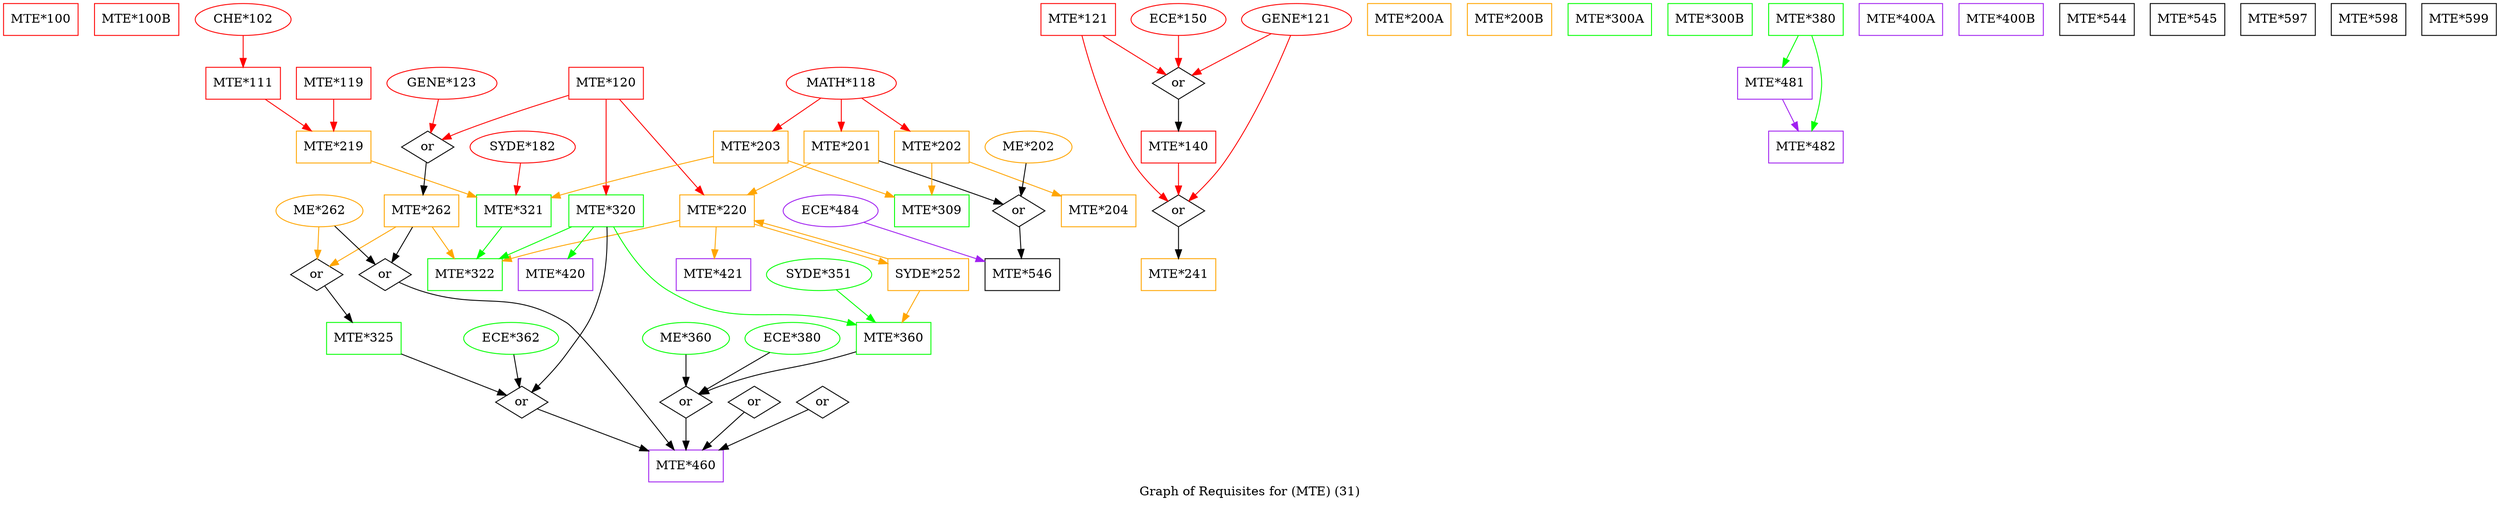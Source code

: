 strict digraph "" {
	graph [bb="0,0,2686.5,563",
		label="Graph of Requisites for (MTE) (31)",
		lheight=0.21,
		lp="1343.2,11.5",
		lwidth=3.46
	];
	node [label="\N"];
	"MTE*100"	[color=red,
		height=0.5,
		pos="305.49,545",
		shape=box,
		width=1.1667];
	"MTE*100B"	[color=red,
		height=0.5,
		pos="413.49,545",
		shape=box,
		width=1.3194];
	"MTE*111"	[color=red,
		height=0.5,
		pos="532.49,473",
		shape=box,
		width=1.1667];
	"MTE*219"	[color=orange,
		height=0.5,
		pos="593.49,401",
		shape=box,
		width=1.1667];
	"MTE*111" -> "MTE*219"	[color=red,
		pos="e,578.59,419.1 547.57,454.7 554.89,446.3 563.8,436.07 571.83,426.86"];
	"MTE*321"	[color=green,
		height=0.5,
		pos="595.49,329",
		shape=box,
		width=1.1667];
	"MTE*219" -> "MTE*321"	[color=orange,
		pos="e,595.01,347.1 593.99,382.7 594.21,374.98 594.47,365.71 594.72,357.11"];
	"MTE*322"	[color=green,
		height=0.5,
		pos="597.49,257",
		shape=box,
		width=1.1667];
	"MTE*321" -> "MTE*322"	[color=green,
		pos="e,597.01,275.1 595.99,310.7 596.21,302.98 596.47,293.71 596.72,285.11"];
	"CHE*102"	[color=red,
		height=0.5,
		pos="532.49,545",
		width=1.4985];
	"CHE*102" -> "MTE*111"	[color=red,
		pos="e,532.49,491.1 532.49,526.7 532.49,518.98 532.49,509.71 532.49,501.11"];
	"MTE*119"	[color=red,
		height=0.5,
		pos="634.49,473",
		shape=box,
		width=1.1667];
	"MTE*119" -> "MTE*219"	[color=red,
		pos="e,603.51,419.1 624.36,454.7 619.64,446.64 613.93,436.89 608.71,427.98"];
	"MTE*120"	[color=red,
		height=0.5,
		pos="348.49,473",
		shape=box,
		width=1.1667];
	"MTE*220"	[color=orange,
		height=0.5,
		pos="702.49,329",
		shape=box,
		width=1.1667];
	"MTE*120" -> "MTE*220"	[color=red,
		pos="e,660.14,342.98 390.68,462.92 423.34,454.68 468.86,440.5 504.49,419 524.41,406.98 522.53,394.94 542.49,383 552.1,377.25 607.43,359.43 \
650.36,346.02"];
	or351	[height=0.5,
		label=or,
		pos="222.49,401",
		shape=diamond,
		width=0.81703];
	"MTE*120" -> or351	[color=red,
		pos="e,237.06,410.09 317.67,454.88 295.53,442.58 266.15,426.25 245.91,415.01"];
	"MTE*320"	[color=green,
		height=0.5,
		pos="348.49,329",
		shape=box,
		width=1.1667];
	"MTE*120" -> "MTE*320"	[color=red,
		pos="e,348.49,347.19 348.49,454.87 348.49,430.67 348.49,386.21 348.49,357.39"];
	"SYDE*252"	[color=orange,
		height=0.5,
		pos="805.49,257",
		shape=box,
		width=1.2639];
	"MTE*220" -> "SYDE*252"	[color=orange,
		pos="e,774.43,275.1 722.04,310.7 734.45,301.63 750.81,290.4 765.8,280.65"];
	"MTE*220" -> "MTE*322"	[color=orange,
		pos="e,623.28,275.19 676.81,310.88 663.21,301.81 646.32,290.55 631.63,280.76"];
	"MTE*421"	[color=purple,
		height=0.5,
		pos="699.49,257",
		shape=box,
		width=1.1667];
	"MTE*220" -> "MTE*421"	[color=orange,
		pos="e,700.23,275.1 701.75,310.7 701.42,302.98 701.03,293.71 700.66,285.11"];
	"MTE*262"	[color=orange,
		height=0.5,
		pos="220.49,329",
		shape=box,
		width=1.1667];
	or351 -> "MTE*262"	[pos="e,220.99,347.28 222.01,383.05 221.79,375.35 221.52,366.03 221.28,357.36"];
	"MTE*320" -> "MTE*322"	[color=green,
		pos="e,555.33,270.93 390.75,316.74 429.92,306.23 489.75,289.95 541.49,275 542.76,274.64 544.04,274.26 545.32,273.89"];
	"MTE*360"	[color=green,
		height=0.5,
		pos="445.49,185",
		shape=box,
		width=1.1667];
	"MTE*320" -> "MTE*360"	[color=green,
		pos="e,475.79,203.2 390.79,326.96 428.54,323.52 481.85,311.89 508.49,275 517.86,262.03 515.25,253.51 508.49,239 503.07,227.34 493.68,\
217.34 483.78,209.26"];
	"MTE*420"	[color=purple,
		height=0.5,
		pos="321.49,257",
		shape=box,
		width=1.1667];
	"MTE*320" -> "MTE*420"	[color=green,
		pos="e,328.09,275.1 341.82,310.7 338.78,302.81 335.11,293.3 331.73,284.55"];
	"orMTE*4603"	[height=0.5,
		label=or,
		pos="216.49,113",
		shape=diamond,
		width=0.81703];
	"MTE*320" -> "orMTE*4603"	[pos="e,221.08,128.49 313.53,310.9 298.47,302.01 281.77,289.87 270.49,275 266.22,269.36 237.95,181.53 224.11,138.03"];
	"SYDE*252" -> "MTE*220"	[color=orange,
		pos="e,733.59,310.88 786.11,275.19 773.69,284.27 757.28,295.53 742.24,305.31"];
	"SYDE*252" -> "MTE*360"	[color=orange,
		pos="e,487.63,200.7 759.73,241.26 756.62,240.44 753.52,239.68 750.49,239 642.38,214.79 609.34,228.31 497.6,203.01"];
	"MTE*262" -> "MTE*322"	[color=orange,
		pos="e,555.42,266.21 262.78,318.28 274.04,315.8 286.21,313.21 297.49,311 390.86,292.74 414.88,291.93 508.49,275 520.47,272.84 533.33,\
270.43 545.45,268.12"];
	or352	[height=0.5,
		label=or,
		pos="183.49,257",
		shape=diamond,
		width=0.81703];
	"MTE*262" -> or352	[color=orange,
		pos="e,190.33,270.93 211.35,310.7 206.42,301.37 200.29,289.77 195.03,279.83"];
	"orMTE*4602"	[height=0.5,
		label=or,
		pos="106.49,257",
		shape=diamond,
		width=0.81703];
	"MTE*262" -> "orMTE*4602"	[pos="e,120.59,266.65 192.61,310.88 173.19,298.95 147.6,283.24 129.38,272.05"];
	"orMTE*4600"	[height=0.5,
		label=or,
		pos="332.49,113",
		shape=diamond,
		width=0.81703];
	"MTE*360" -> "orMTE*4600"	[pos="e,346.46,122.65 417.85,166.88 398.6,154.95 373.24,139.24 355.17,128.05"];
	"MTE*460"	[color=purple,
		height=0.5,
		pos="332.49,41",
		shape=box,
		width=1.1667];
	"orMTE*4603" -> "MTE*460"	[pos="e,303.93,59.236 230.72,103.42 246.67,93.791 273.18,77.791 295.15,64.535"];
	"MTE*121"	[color=red,
		height=0.5,
		pos="1088.5,545",
		shape=box,
		width=1.1667];
	or349	[height=0.5,
		label=or,
		pos="1201.5,473",
		shape=diamond,
		width=0.81703];
	"MTE*121" -> or349	[color=red,
		pos="e,1187.5,482.65 1116.1,526.88 1135.4,514.95 1160.8,499.24 1178.8,488.05"];
	or350	[height=0.5,
		label=or,
		pos="1201.5,329",
		shape=diamond,
		width=0.81703];
	"MTE*121" -> or350	[color=red,
		pos="e,1189.6,339.87 1092.6,526.99 1100.6,496.44 1119.9,431.01 1150.5,383 1159.1,369.44 1171.6,356.4 1182.1,346.64"];
	"MTE*140"	[color=red,
		height=0.5,
		pos="1201.5,401",
		shape=box,
		width=1.1667];
	or349 -> "MTE*140"	[pos="e,1201.5,419.1 1201.5,454.7 1201.5,446.98 1201.5,437.71 1201.5,429.11"];
	"MTE*241"	[color=orange,
		height=0.5,
		pos="1201.5,257",
		shape=box,
		width=1.1667];
	or350 -> "MTE*241"	[pos="e,1201.5,275.1 1201.5,310.7 1201.5,302.98 1201.5,293.71 1201.5,285.11"];
	"MTE*140" -> or350	[color=red,
		pos="e,1201.5,347.1 1201.5,382.7 1201.5,374.98 1201.5,365.71 1201.5,357.11"];
	"ECE*150"	[color=red,
		height=0.5,
		pos="1201.5,545",
		width=1.4804];
	"ECE*150" -> or349	[color=red,
		pos="e,1201.5,491.1 1201.5,526.7 1201.5,518.98 1201.5,509.71 1201.5,501.11"];
	"GENE*121"	[color=red,
		height=0.5,
		pos="1334.5,545",
		width=1.7151];
	"GENE*121" -> or349	[color=red,
		pos="e,1216.7,482.03 1306,528.98 1282.1,516.4 1248.3,498.63 1225.7,486.73"];
	"GENE*121" -> or350	[color=red,
		pos="e,1213,340.13 1327.8,527.1 1315.5,496.72 1287.1,431.55 1252.5,383 1243.2,369.9 1230.7,356.87 1220.4,347"];
	"MTE*200A"	[color=orange,
		height=0.5,
		pos="1461.5,545",
		shape=box,
		width=1.3056];
	"MTE*200B"	[color=orange,
		height=0.5,
		pos="1574.5,545",
		shape=box,
		width=1.3194];
	"MTE*201"	[color=orange,
		height=0.5,
		pos="797.49,401",
		shape=box,
		width=1.1667];
	"MTE*201" -> "MTE*220"	[color=orange,
		pos="e,725.71,347.1 774.01,382.7 761.93,373.8 747.04,362.82 733.98,353.2"];
	"orMTE*5460"	[height=0.5,
		label=or,
		pos="797.49,329",
		shape=diamond,
		width=0.81703];
	"MTE*201" -> "orMTE*5460"	[pos="e,797.49,347.1 797.49,382.7 797.49,374.98 797.49,365.71 797.49,357.11"];
	"MTE*546"	[height=0.5,
		pos="955.49,257",
		shape=box,
		width=1.1667];
	"orMTE*5460" -> "MTE*546"	[pos="e,916.83,275.02 813.76,320.7 820.48,317.69 828.36,314.17 835.49,311 859.15,300.48 885.46,288.86 907.4,279.18"];
	"MATH*118"	[color=red,
		height=0.5,
		pos="797.49,473",
		width=1.7151];
	"MATH*118" -> "MTE*201"	[color=red,
		pos="e,797.49,419.1 797.49,454.7 797.49,446.98 797.49,437.71 797.49,429.11"];
	"MTE*202"	[color=orange,
		height=0.5,
		pos="1015.5,401",
		shape=box,
		width=1.1667];
	"MATH*118" -> "MTE*202"	[color=red,
		pos="e,973.49,416.06 838.04,459.31 869.78,449.34 915.27,434.96 963.75,419.22"];
	"MTE*203"	[color=orange,
		height=0.5,
		pos="695.49,401",
		shape=box,
		width=1.1667];
	"MATH*118" -> "MTE*203"	[color=red,
		pos="e,720.33,419.04 774.35,456.12 760.89,446.88 743.69,435.07 728.79,424.85"];
	"MTE*204"	[color=orange,
		height=0.5,
		pos="1112.5,329",
		shape=box,
		width=1.1667];
	"MTE*202" -> "MTE*204"	[color=orange,
		pos="e,1088.8,347.1 1039.5,382.7 1051.8,373.8 1067,362.82 1080.3,353.2"];
	"MTE*309"	[color=green,
		height=0.5,
		pos="886.49,329",
		shape=box,
		width=1.1667];
	"MTE*202" -> "MTE*309"	[color=orange,
		pos="e,918.17,347.19 983.94,382.88 966.84,373.6 945.51,362.03 927.18,352.08"];
	"MTE*203" -> "MTE*321"	[color=orange,
		pos="e,620.05,347.19 671.03,382.88 658.2,373.89 642.3,362.76 628.4,353.03"];
	"MTE*203" -> "MTE*309"	[color=orange,
		pos="e,844.22,345.49 737.88,384.46 766.44,374 804.3,360.12 834.65,349"];
	"orMTE*4600" -> "MTE*460"	[pos="e,332.49,59.104 332.49,94.697 332.49,86.983 332.49,77.712 332.49,69.112"];
	"MTE*325"	[color=green,
		height=0.5,
		pos="181.49,185",
		shape=box,
		width=1.1667];
	or352 -> "MTE*325"	[pos="e,181.99,203.28 183.01,239.05 182.79,231.35 182.52,222.03 182.28,213.36"];
	"orMTE*4602" -> "MTE*460"	[pos="e,290.24,43.606 85.629,251.66 61.712,245.44 23.616,231.45 6.4945,203 -1.7552,189.29 -2.3697,180.32 6.4945,167 67.113,75.91 204.33,\
51.13 279.98,44.436"];
	"MTE*325" -> "orMTE*4603"	[pos="e,209.81,127.38 190.15,166.7 194.7,157.59 200.34,146.31 205.23,136.52"];
	"GENE*123"	[color=red,
		height=0.5,
		pos="222.49,473",
		width=1.7151];
	"GENE*123" -> or351	[color=red,
		pos="e,222.49,419.1 222.49,454.7 222.49,446.98 222.49,437.71 222.49,429.11"];
	"MTE*300A"	[color=green,
		height=0.5,
		pos="1687.5,545",
		shape=box,
		width=1.3056];
	"MTE*300B"	[color=green,
		height=0.5,
		pos="1800.5,545",
		shape=box,
		width=1.3194];
	"SYDE*182"	[color=red,
		height=0.5,
		pos="436.49,401",
		width=1.6429];
	"SYDE*182" -> "MTE*321"	[color=red,
		pos="e,556.62,347.11 468.67,385.83 491.2,375.92 521.7,362.49 547.15,351.29"];
	"ME*262"	[color=orange,
		height=0.5,
		pos="109.49,329",
		width=1.354];
	"ME*262" -> or352	[color=orange,
		pos="e,172.17,268.71 126.66,311.76 138.04,301 152.97,286.88 164.67,275.81"];
	"ME*262" -> "orMTE*4602"	[pos="e,107.21,274.62 108.75,310.7 108.42,302.87 108.01,293.44 107.64,284.73"];
	"SYDE*351"	[color=green,
		height=0.5,
		pos="440.49,257",
		width=1.6429];
	"SYDE*351" -> "MTE*360"	[color=green,
		pos="e,444.27,203.1 441.73,238.7 442.28,230.98 442.94,221.71 443.56,213.11"];
	"MTE*380"	[color=green,
		height=0.5,
		pos="1908.5,545",
		shape=box,
		width=1.1667];
	"MTE*481"	[color=purple,
		height=0.5,
		pos="1873.5,473",
		shape=box,
		width=1.1667];
	"MTE*380" -> "MTE*481"	[color=green,
		pos="e,1882,491.1 1899.8,526.7 1895.9,518.73 1891,509.1 1886.6,500.26"];
	"MTE*482"	[color=purple,
		height=0.5,
		pos="1908.5,401",
		shape=box,
		width=1.1667];
	"MTE*380" -> "MTE*482"	[color=green,
		pos="e,1915.1,419.37 1915.1,526.63 1918.7,516.42 1922.7,503.17 1924.5,491 1926.8,475.17 1926.8,470.83 1924.5,455 1923.2,446.35 1920.8,\
437.15 1918.3,428.89"];
	"MTE*481" -> "MTE*482"	[color=purple,
		pos="e,1899.9,419.1 1882.1,454.7 1886.1,446.73 1890.9,437.1 1895.4,428.26"];
	"MTE*400A"	[color=purple,
		height=0.5,
		pos="2015.5,545",
		shape=box,
		width=1.3056];
	"MTE*400B"	[color=purple,
		height=0.5,
		pos="2128.5,545",
		shape=box,
		width=1.3194];
	"orMTE*4601"	[height=0.5,
		label=or,
		pos="409.49,113",
		shape=diamond,
		width=0.81703];
	"orMTE*4601" -> "MTE*460"	[pos="e,351.37,59.16 398.13,101.67 387.85,92.325 372.32,78.202 358.94,66.042"];
	"orMTE*4604"	[height=0.5,
		label=or,
		pos="486.49,113",
		shape=diamond,
		width=0.81703];
	"orMTE*4604" -> "MTE*460"	[pos="e,369.99,59.045 470.3,104.64 448.89,94.907 410.24,77.341 379.32,63.283"];
	"ME*360"	[color=green,
		height=0.5,
		pos="554.49,185",
		width=1.354];
	"ME*360" -> "orMTE*4600"	[pos="e,348.24,121.42 517.68,173.18 510.65,171.12 503.35,168.99 496.49,167 440.98,150.87 425.89,150.59 371.49,131 367,129.38 362.28,127.49 \
357.74,125.57"];
	"ECE*380"	[color=green,
		height=0.5,
		pos="332.49,185",
		width=1.4804];
	"ECE*380" -> "orMTE*4600"	[pos="e,332.49,131.1 332.49,166.7 332.49,158.98 332.49,149.71 332.49,141.11"];
	"ECE*362"	[color=green,
		height=0.5,
		pos="68.495,185",
		width=1.4804];
	"ECE*362" -> "orMTE*4603"	[pos="e,200.63,121.5 98.089,170 125.47,157.05 165.71,138.02 191.51,125.82"];
	"MTE*544"	[height=0.5,
		pos="2236.5,545",
		shape=box,
		width=1.1667];
	"MTE*545"	[height=0.5,
		pos="2338.5,545",
		shape=box,
		width=1.1667];
	"ECE*484"	[color=purple,
		height=0.5,
		pos="999.49,329",
		width=1.4804];
	"ECE*484" -> "MTE*546"	[color=purple,
		pos="e,966.35,275.28 988.84,311.05 983.73,302.92 977.49,293 971.8,283.94"];
	"ME*202"	[color=orange,
		height=0.5,
		pos="906.49,401",
		width=1.354];
	"ME*202" -> "orMTE*5460"	[pos="e,811.21,338.81 883.11,384.98 864.38,372.96 838.28,356.19 819.83,344.34"];
	"MTE*597"	[height=0.5,
		pos="2440.5,545",
		shape=box,
		width=1.1667];
	"MTE*598"	[height=0.5,
		pos="2542.5,545",
		shape=box,
		width=1.1667];
	"MTE*599"	[height=0.5,
		pos="2644.5,545",
		shape=box,
		width=1.1667];
}
